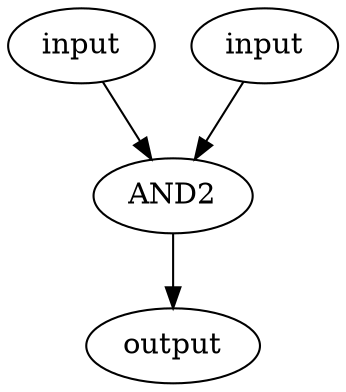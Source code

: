digraph testand2 {
    A [label="input"];
    B [label="input"];
    GATE [label="AND2"];
    O [label="output"];
    A->GATE->O;
    B->GATE;
}